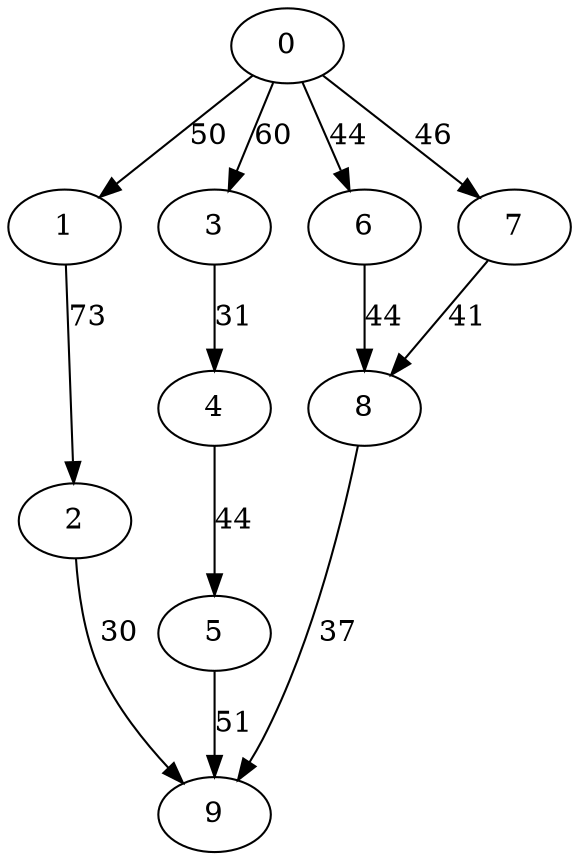 digraph t10p3r7_1 {
0 -> 1 [ label = 50 ];
0 -> 3 [ label = 60 ];
0 -> 6 [ label = 44 ];
0 -> 7 [ label = 46 ];
1 -> 2 [ label = 73 ];
2 -> 9 [ label = 30 ];
3 -> 4 [ label = 31 ];
4 -> 5 [ label = 44 ];
5 -> 9 [ label = 51 ];
6 -> 8 [ label = 44 ];
7 -> 8 [ label = 41 ];
8 -> 9 [ label = 37 ];
 }


